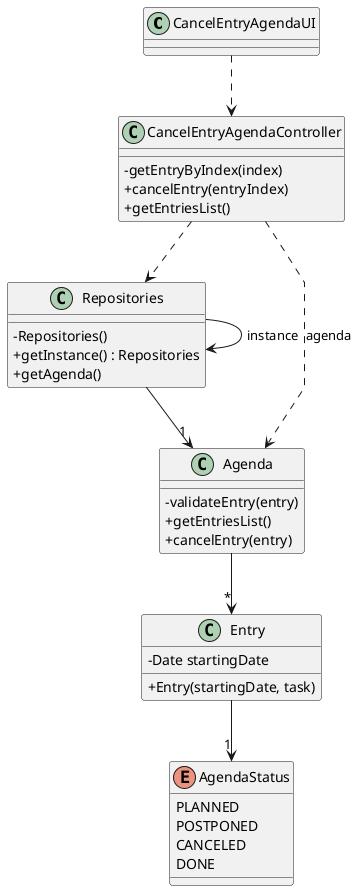 @startuml
skinparam packageStyle rectangle
skinparam shadowing false
skinparam linetype polyline


skinparam classAttributeIconSize 0

class CancelEntryAgendaUI{}

class CancelEntryAgendaController{
    -getEntryByIndex(index)
    +cancelEntry(entryIndex)
    +getEntriesList()

}

class Repositories{
    -Repositories()
    +getInstance() : Repositories
    +getAgenda()
}

class Agenda{
    -validateEntry(entry)
    +getEntriesList()
    +cancelEntry(entry)
}

class Entry{
    -Date startingDate
    +Entry(startingDate, task)
}

enum AgendaStatus {
    PLANNED
    POSTPONED
    CANCELED
    DONE
}

CancelEntryAgendaUI ..> CancelEntryAgendaController

CancelEntryAgendaController ..> Repositories

CancelEntryAgendaController ..> Agenda: agenda

Repositories --> Repositories: instance

Repositories --> "1" Agenda

Agenda --> "*" Entry

Entry --> "1" AgendaStatus


@enduml